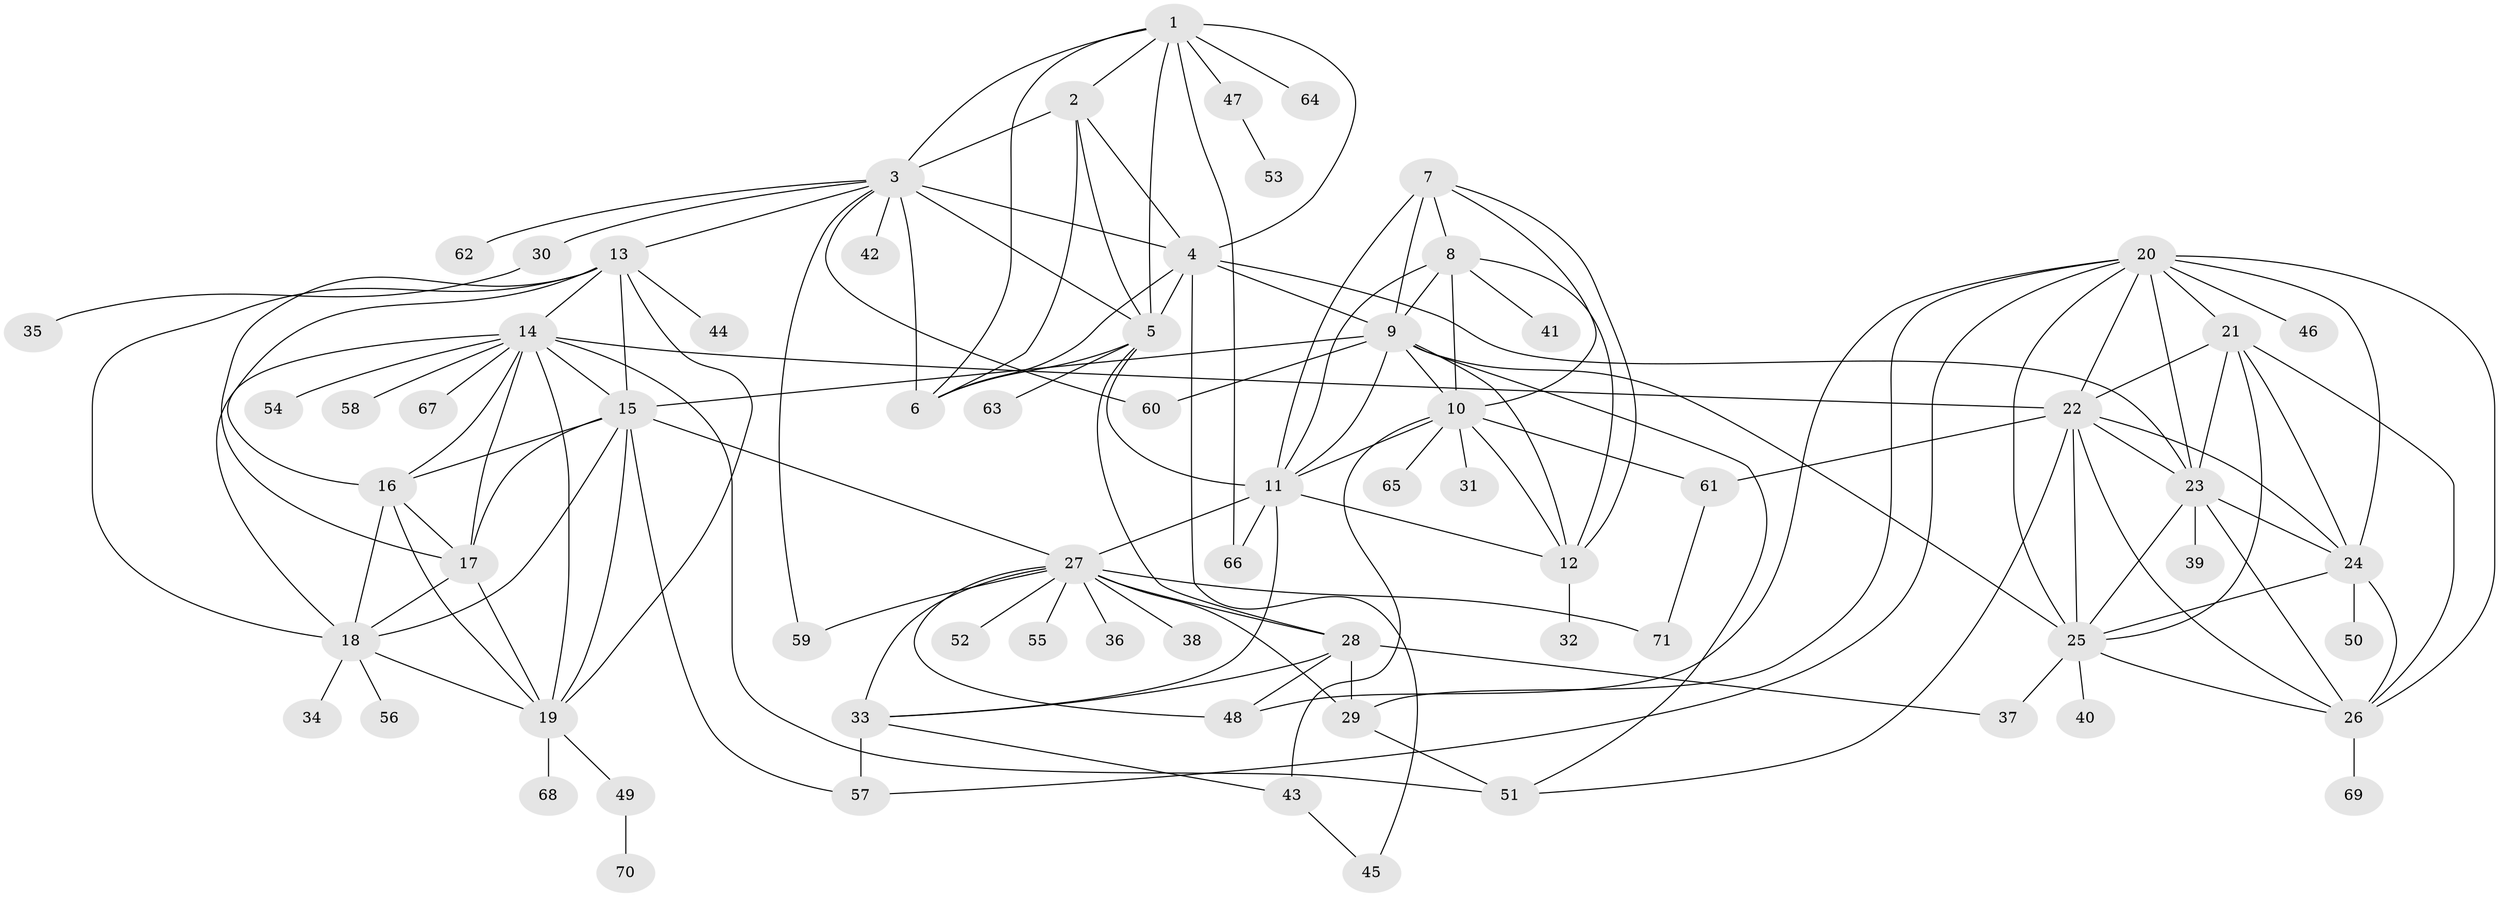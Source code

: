// original degree distribution, {10: 0.03546099290780142, 9: 0.05673758865248227, 13: 0.0070921985815602835, 8: 0.05673758865248227, 7: 0.028368794326241134, 6: 0.0070921985815602835, 11: 0.02127659574468085, 12: 0.028368794326241134, 16: 0.0070921985815602835, 3: 0.05673758865248227, 2: 0.15602836879432624, 1: 0.524822695035461, 4: 0.014184397163120567}
// Generated by graph-tools (version 1.1) at 2025/37/03/09/25 02:37:32]
// undirected, 71 vertices, 145 edges
graph export_dot {
graph [start="1"]
  node [color=gray90,style=filled];
  1;
  2;
  3;
  4;
  5;
  6;
  7;
  8;
  9;
  10;
  11;
  12;
  13;
  14;
  15;
  16;
  17;
  18;
  19;
  20;
  21;
  22;
  23;
  24;
  25;
  26;
  27;
  28;
  29;
  30;
  31;
  32;
  33;
  34;
  35;
  36;
  37;
  38;
  39;
  40;
  41;
  42;
  43;
  44;
  45;
  46;
  47;
  48;
  49;
  50;
  51;
  52;
  53;
  54;
  55;
  56;
  57;
  58;
  59;
  60;
  61;
  62;
  63;
  64;
  65;
  66;
  67;
  68;
  69;
  70;
  71;
  1 -- 2 [weight=1.0];
  1 -- 3 [weight=1.0];
  1 -- 4 [weight=2.0];
  1 -- 5 [weight=1.0];
  1 -- 6 [weight=1.0];
  1 -- 47 [weight=1.0];
  1 -- 64 [weight=1.0];
  1 -- 66 [weight=1.0];
  2 -- 3 [weight=1.0];
  2 -- 4 [weight=4.0];
  2 -- 5 [weight=1.0];
  2 -- 6 [weight=1.0];
  3 -- 4 [weight=2.0];
  3 -- 5 [weight=1.0];
  3 -- 6 [weight=1.0];
  3 -- 13 [weight=1.0];
  3 -- 30 [weight=1.0];
  3 -- 42 [weight=1.0];
  3 -- 59 [weight=1.0];
  3 -- 60 [weight=1.0];
  3 -- 62 [weight=1.0];
  4 -- 5 [weight=2.0];
  4 -- 6 [weight=2.0];
  4 -- 9 [weight=1.0];
  4 -- 23 [weight=1.0];
  4 -- 45 [weight=1.0];
  5 -- 6 [weight=1.0];
  5 -- 11 [weight=1.0];
  5 -- 28 [weight=1.0];
  5 -- 63 [weight=1.0];
  7 -- 8 [weight=1.0];
  7 -- 9 [weight=3.0];
  7 -- 10 [weight=1.0];
  7 -- 11 [weight=1.0];
  7 -- 12 [weight=1.0];
  8 -- 9 [weight=2.0];
  8 -- 10 [weight=1.0];
  8 -- 11 [weight=1.0];
  8 -- 12 [weight=1.0];
  8 -- 41 [weight=1.0];
  9 -- 10 [weight=2.0];
  9 -- 11 [weight=2.0];
  9 -- 12 [weight=2.0];
  9 -- 15 [weight=1.0];
  9 -- 25 [weight=1.0];
  9 -- 51 [weight=1.0];
  9 -- 60 [weight=1.0];
  10 -- 11 [weight=1.0];
  10 -- 12 [weight=1.0];
  10 -- 31 [weight=1.0];
  10 -- 43 [weight=1.0];
  10 -- 61 [weight=1.0];
  10 -- 65 [weight=1.0];
  11 -- 12 [weight=1.0];
  11 -- 27 [weight=1.0];
  11 -- 33 [weight=1.0];
  11 -- 66 [weight=2.0];
  12 -- 32 [weight=1.0];
  13 -- 14 [weight=1.0];
  13 -- 15 [weight=1.0];
  13 -- 16 [weight=1.0];
  13 -- 17 [weight=1.0];
  13 -- 18 [weight=1.0];
  13 -- 19 [weight=1.0];
  13 -- 44 [weight=1.0];
  14 -- 15 [weight=1.0];
  14 -- 16 [weight=1.0];
  14 -- 17 [weight=1.0];
  14 -- 18 [weight=1.0];
  14 -- 19 [weight=1.0];
  14 -- 22 [weight=1.0];
  14 -- 51 [weight=1.0];
  14 -- 54 [weight=1.0];
  14 -- 58 [weight=1.0];
  14 -- 67 [weight=1.0];
  15 -- 16 [weight=1.0];
  15 -- 17 [weight=6.0];
  15 -- 18 [weight=1.0];
  15 -- 19 [weight=1.0];
  15 -- 27 [weight=1.0];
  15 -- 57 [weight=1.0];
  16 -- 17 [weight=1.0];
  16 -- 18 [weight=1.0];
  16 -- 19 [weight=1.0];
  17 -- 18 [weight=1.0];
  17 -- 19 [weight=1.0];
  18 -- 19 [weight=1.0];
  18 -- 34 [weight=1.0];
  18 -- 56 [weight=1.0];
  19 -- 49 [weight=1.0];
  19 -- 68 [weight=2.0];
  20 -- 21 [weight=1.0];
  20 -- 22 [weight=1.0];
  20 -- 23 [weight=1.0];
  20 -- 24 [weight=1.0];
  20 -- 25 [weight=1.0];
  20 -- 26 [weight=1.0];
  20 -- 29 [weight=1.0];
  20 -- 46 [weight=1.0];
  20 -- 48 [weight=1.0];
  20 -- 57 [weight=1.0];
  21 -- 22 [weight=1.0];
  21 -- 23 [weight=1.0];
  21 -- 24 [weight=1.0];
  21 -- 25 [weight=1.0];
  21 -- 26 [weight=1.0];
  22 -- 23 [weight=1.0];
  22 -- 24 [weight=1.0];
  22 -- 25 [weight=1.0];
  22 -- 26 [weight=1.0];
  22 -- 51 [weight=1.0];
  22 -- 61 [weight=1.0];
  23 -- 24 [weight=1.0];
  23 -- 25 [weight=1.0];
  23 -- 26 [weight=1.0];
  23 -- 39 [weight=1.0];
  24 -- 25 [weight=1.0];
  24 -- 26 [weight=1.0];
  24 -- 50 [weight=2.0];
  25 -- 26 [weight=1.0];
  25 -- 37 [weight=1.0];
  25 -- 40 [weight=1.0];
  26 -- 69 [weight=1.0];
  27 -- 28 [weight=5.0];
  27 -- 29 [weight=5.0];
  27 -- 33 [weight=6.0];
  27 -- 36 [weight=1.0];
  27 -- 38 [weight=3.0];
  27 -- 48 [weight=1.0];
  27 -- 52 [weight=1.0];
  27 -- 55 [weight=1.0];
  27 -- 59 [weight=2.0];
  27 -- 71 [weight=1.0];
  28 -- 29 [weight=1.0];
  28 -- 33 [weight=1.0];
  28 -- 37 [weight=3.0];
  28 -- 48 [weight=1.0];
  29 -- 51 [weight=3.0];
  30 -- 35 [weight=1.0];
  33 -- 43 [weight=1.0];
  33 -- 57 [weight=1.0];
  43 -- 45 [weight=1.0];
  47 -- 53 [weight=1.0];
  49 -- 70 [weight=1.0];
  61 -- 71 [weight=1.0];
}
